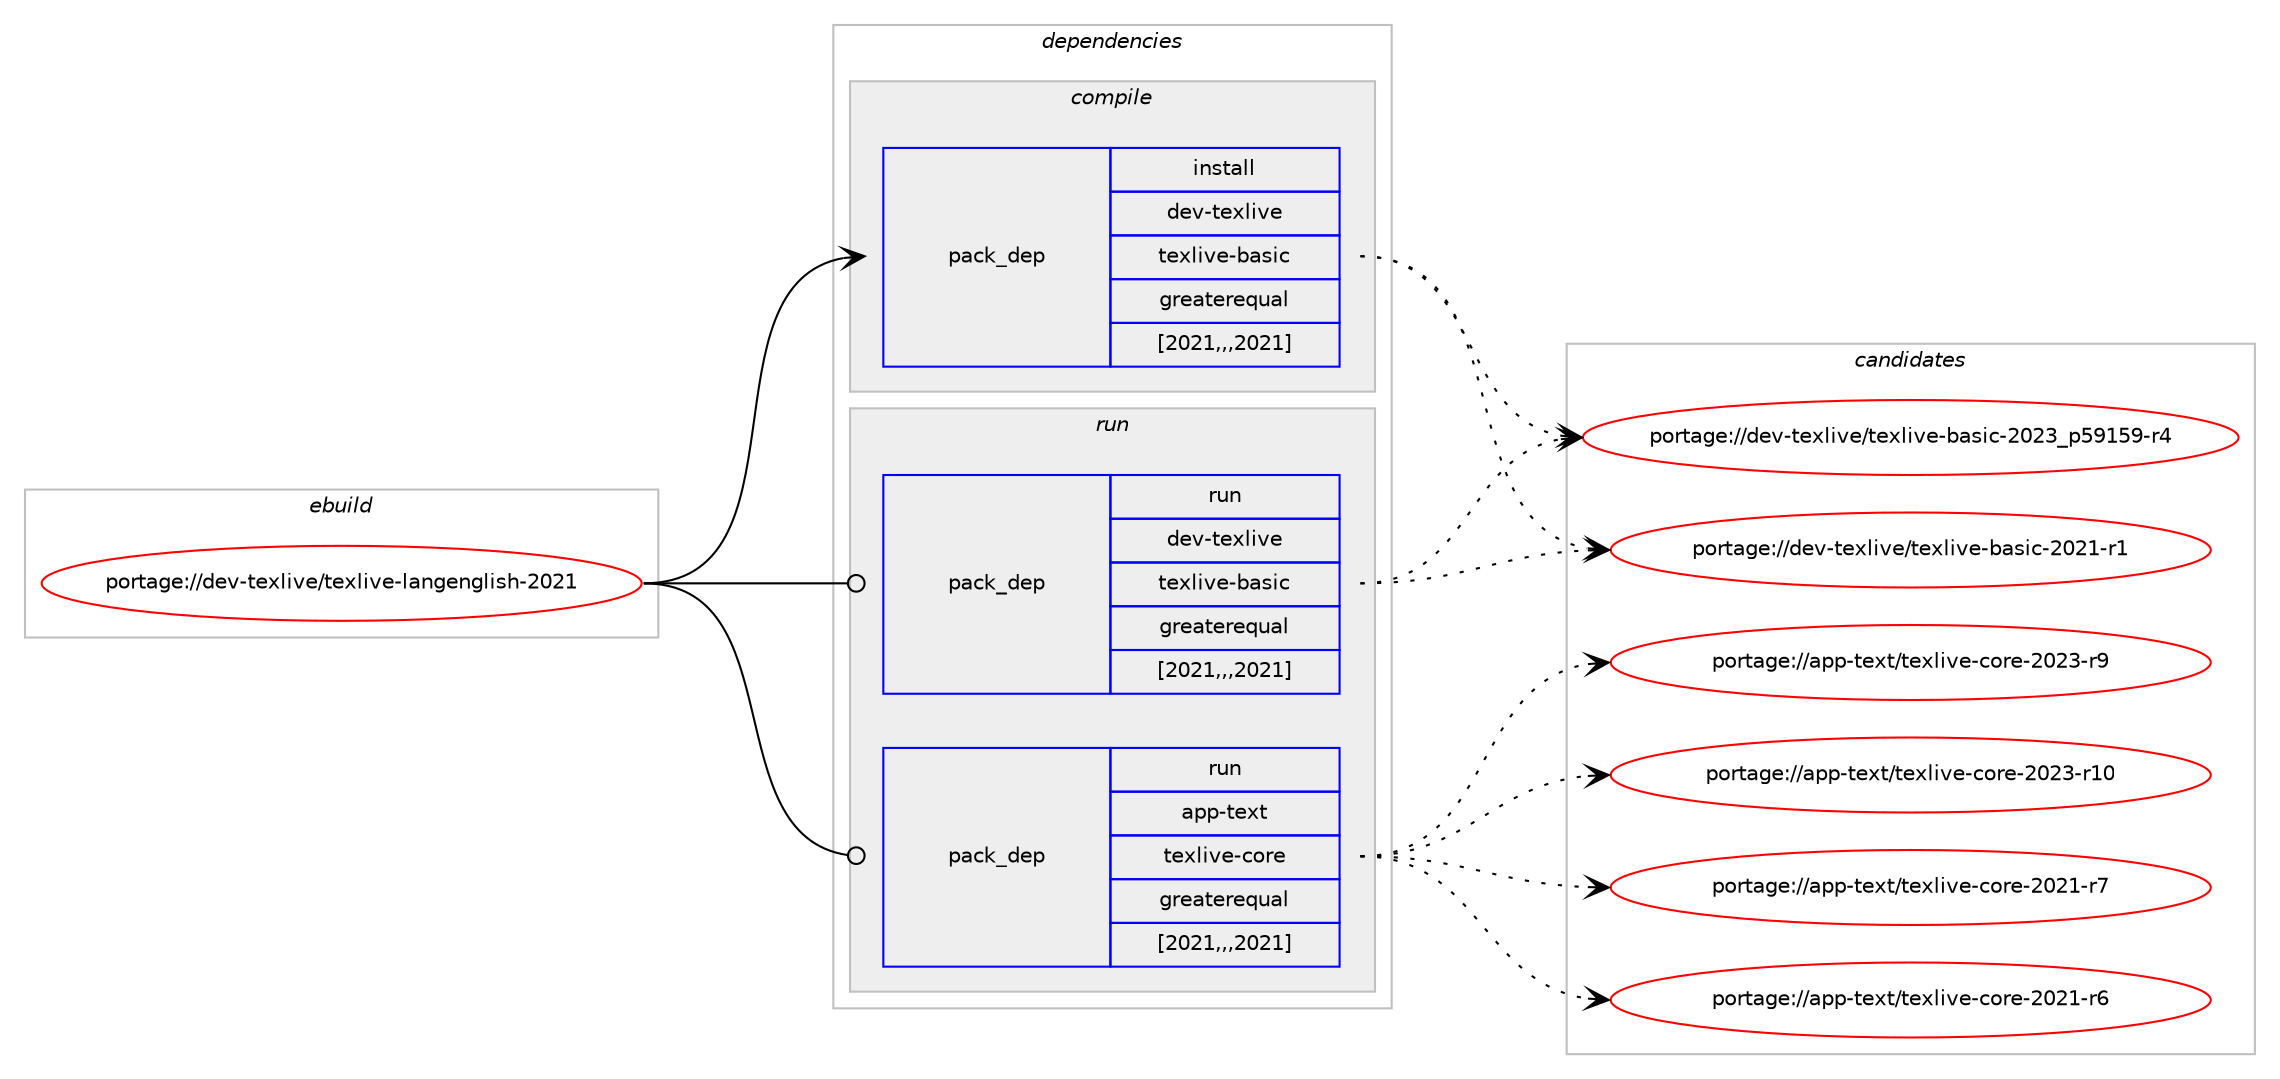 digraph prolog {

# *************
# Graph options
# *************

newrank=true;
concentrate=true;
compound=true;
graph [rankdir=LR,fontname=Helvetica,fontsize=10,ranksep=1.5];#, ranksep=2.5, nodesep=0.2];
edge  [arrowhead=vee];
node  [fontname=Helvetica,fontsize=10];

# **********
# The ebuild
# **********

subgraph cluster_leftcol {
color=gray;
label=<<i>ebuild</i>>;
id [label="portage://dev-texlive/texlive-langenglish-2021", color=red, width=4, href="../dev-texlive/texlive-langenglish-2021.svg"];
}

# ****************
# The dependencies
# ****************

subgraph cluster_midcol {
color=gray;
label=<<i>dependencies</i>>;
subgraph cluster_compile {
fillcolor="#eeeeee";
style=filled;
label=<<i>compile</i>>;
subgraph pack511265 {
dependency706736 [label=<<TABLE BORDER="0" CELLBORDER="1" CELLSPACING="0" CELLPADDING="4" WIDTH="220"><TR><TD ROWSPAN="6" CELLPADDING="30">pack_dep</TD></TR><TR><TD WIDTH="110">install</TD></TR><TR><TD>dev-texlive</TD></TR><TR><TD>texlive-basic</TD></TR><TR><TD>greaterequal</TD></TR><TR><TD>[2021,,,2021]</TD></TR></TABLE>>, shape=none, color=blue];
}
id:e -> dependency706736:w [weight=20,style="solid",arrowhead="vee"];
}
subgraph cluster_compileandrun {
fillcolor="#eeeeee";
style=filled;
label=<<i>compile and run</i>>;
}
subgraph cluster_run {
fillcolor="#eeeeee";
style=filled;
label=<<i>run</i>>;
subgraph pack511266 {
dependency706737 [label=<<TABLE BORDER="0" CELLBORDER="1" CELLSPACING="0" CELLPADDING="4" WIDTH="220"><TR><TD ROWSPAN="6" CELLPADDING="30">pack_dep</TD></TR><TR><TD WIDTH="110">run</TD></TR><TR><TD>app-text</TD></TR><TR><TD>texlive-core</TD></TR><TR><TD>greaterequal</TD></TR><TR><TD>[2021,,,2021]</TD></TR></TABLE>>, shape=none, color=blue];
}
id:e -> dependency706737:w [weight=20,style="solid",arrowhead="odot"];
subgraph pack511267 {
dependency706738 [label=<<TABLE BORDER="0" CELLBORDER="1" CELLSPACING="0" CELLPADDING="4" WIDTH="220"><TR><TD ROWSPAN="6" CELLPADDING="30">pack_dep</TD></TR><TR><TD WIDTH="110">run</TD></TR><TR><TD>dev-texlive</TD></TR><TR><TD>texlive-basic</TD></TR><TR><TD>greaterequal</TD></TR><TR><TD>[2021,,,2021]</TD></TR></TABLE>>, shape=none, color=blue];
}
id:e -> dependency706738:w [weight=20,style="solid",arrowhead="odot"];
}
}

# **************
# The candidates
# **************

subgraph cluster_choices {
rank=same;
color=gray;
label=<<i>candidates</i>>;

subgraph choice511265 {
color=black;
nodesep=1;
choice10010111845116101120108105118101471161011201081051181014598971151059945504850519511253574953574511452 [label="portage://dev-texlive/texlive-basic-2023_p59159-r4", color=red, width=4,href="../dev-texlive/texlive-basic-2023_p59159-r4.svg"];
choice10010111845116101120108105118101471161011201081051181014598971151059945504850494511449 [label="portage://dev-texlive/texlive-basic-2021-r1", color=red, width=4,href="../dev-texlive/texlive-basic-2021-r1.svg"];
dependency706736:e -> choice10010111845116101120108105118101471161011201081051181014598971151059945504850519511253574953574511452:w [style=dotted,weight="100"];
dependency706736:e -> choice10010111845116101120108105118101471161011201081051181014598971151059945504850494511449:w [style=dotted,weight="100"];
}
subgraph choice511266 {
color=black;
nodesep=1;
choice971121124511610112011647116101120108105118101459911111410145504850514511457 [label="portage://app-text/texlive-core-2023-r9", color=red, width=4,href="../app-text/texlive-core-2023-r9.svg"];
choice97112112451161011201164711610112010810511810145991111141014550485051451144948 [label="portage://app-text/texlive-core-2023-r10", color=red, width=4,href="../app-text/texlive-core-2023-r10.svg"];
choice971121124511610112011647116101120108105118101459911111410145504850494511455 [label="portage://app-text/texlive-core-2021-r7", color=red, width=4,href="../app-text/texlive-core-2021-r7.svg"];
choice971121124511610112011647116101120108105118101459911111410145504850494511454 [label="portage://app-text/texlive-core-2021-r6", color=red, width=4,href="../app-text/texlive-core-2021-r6.svg"];
dependency706737:e -> choice971121124511610112011647116101120108105118101459911111410145504850514511457:w [style=dotted,weight="100"];
dependency706737:e -> choice97112112451161011201164711610112010810511810145991111141014550485051451144948:w [style=dotted,weight="100"];
dependency706737:e -> choice971121124511610112011647116101120108105118101459911111410145504850494511455:w [style=dotted,weight="100"];
dependency706737:e -> choice971121124511610112011647116101120108105118101459911111410145504850494511454:w [style=dotted,weight="100"];
}
subgraph choice511267 {
color=black;
nodesep=1;
choice10010111845116101120108105118101471161011201081051181014598971151059945504850519511253574953574511452 [label="portage://dev-texlive/texlive-basic-2023_p59159-r4", color=red, width=4,href="../dev-texlive/texlive-basic-2023_p59159-r4.svg"];
choice10010111845116101120108105118101471161011201081051181014598971151059945504850494511449 [label="portage://dev-texlive/texlive-basic-2021-r1", color=red, width=4,href="../dev-texlive/texlive-basic-2021-r1.svg"];
dependency706738:e -> choice10010111845116101120108105118101471161011201081051181014598971151059945504850519511253574953574511452:w [style=dotted,weight="100"];
dependency706738:e -> choice10010111845116101120108105118101471161011201081051181014598971151059945504850494511449:w [style=dotted,weight="100"];
}
}

}
